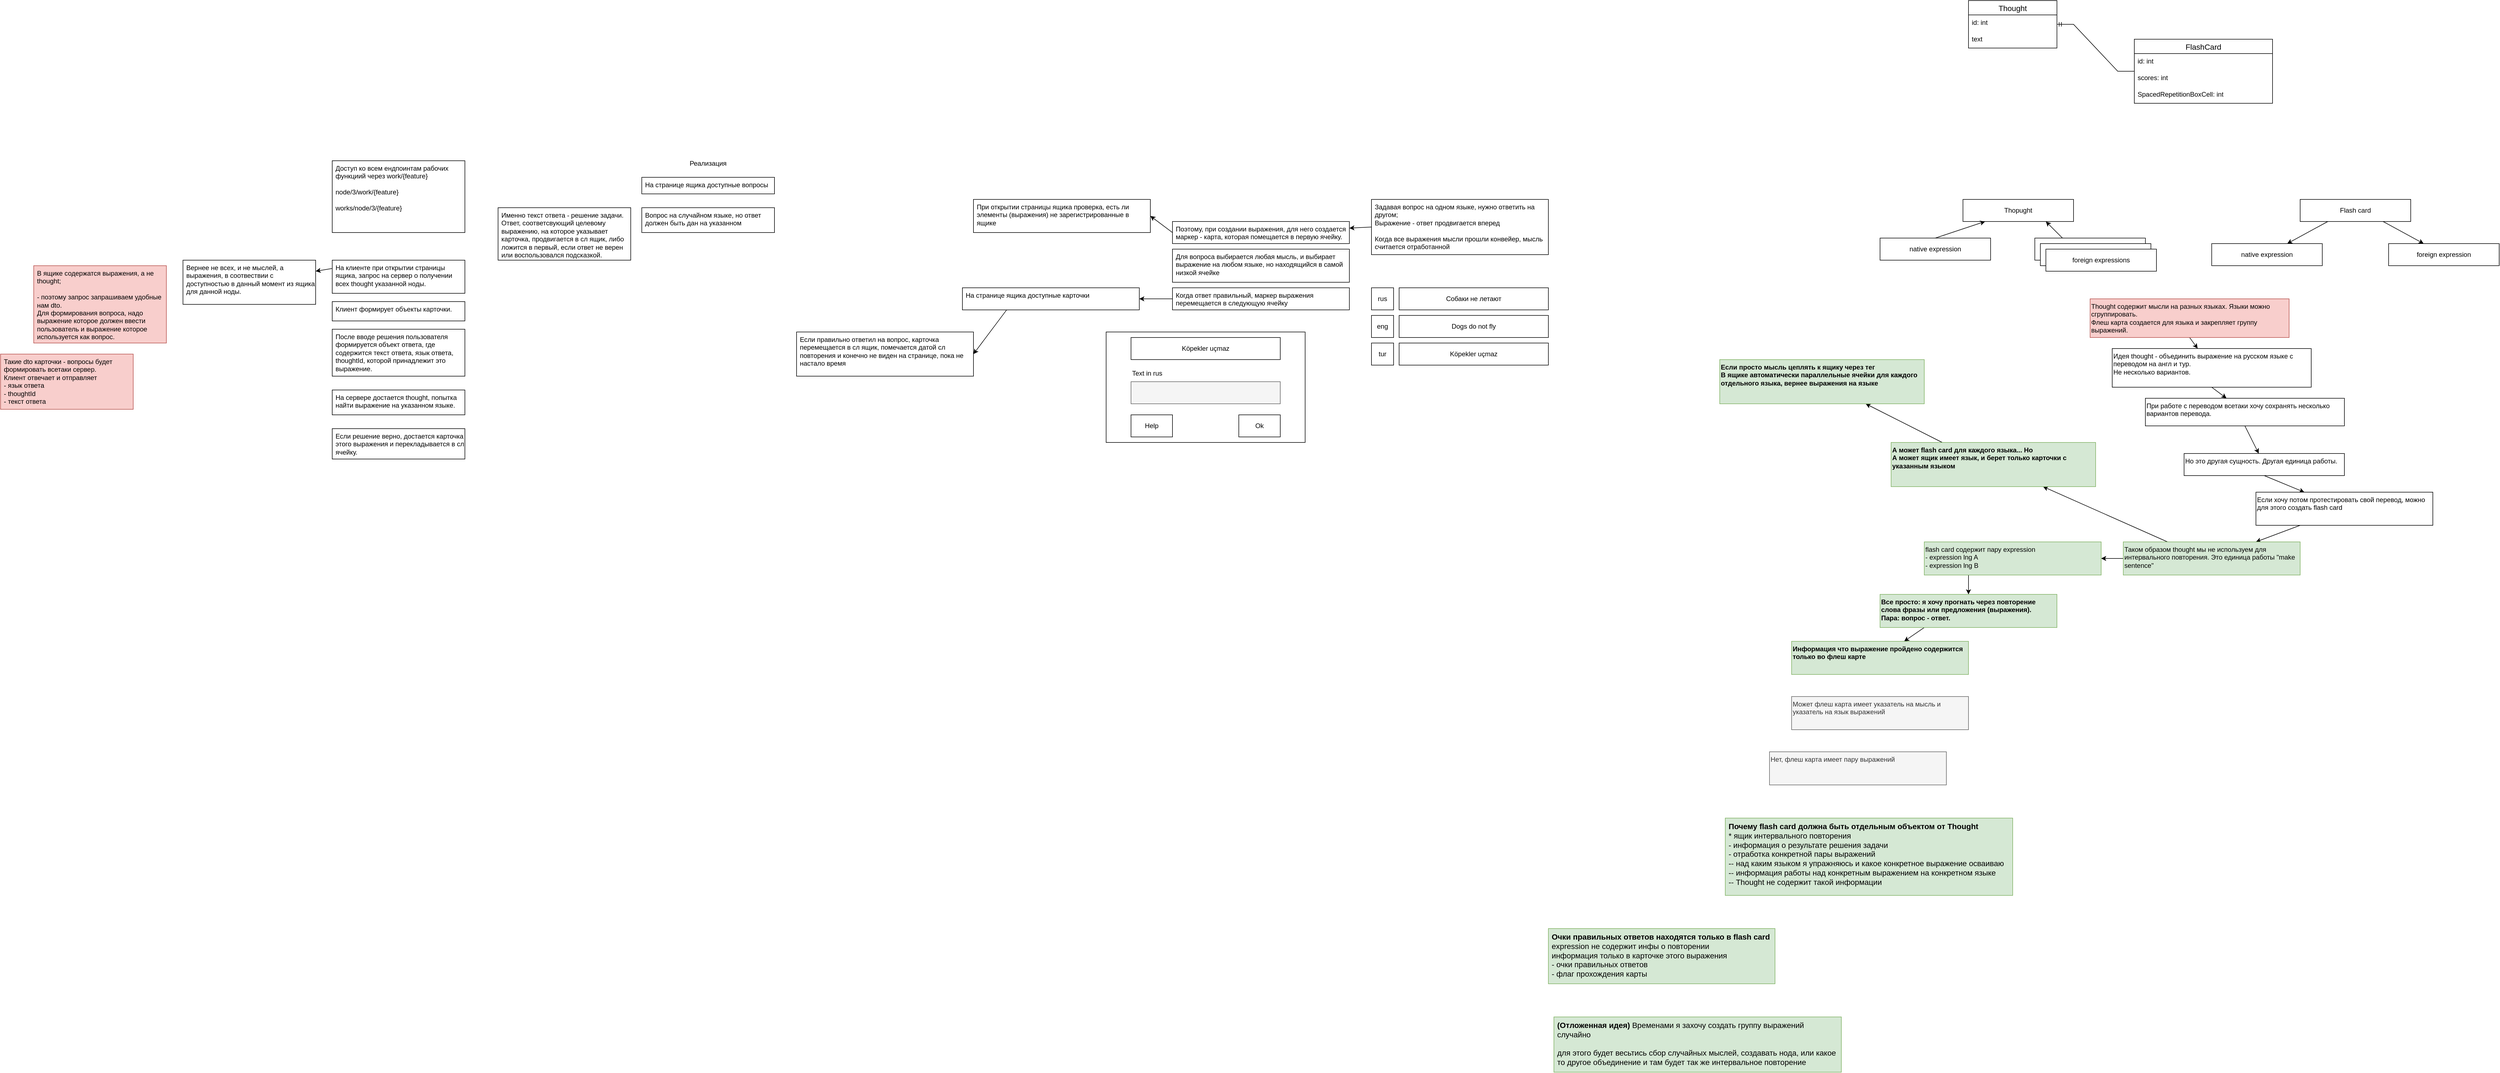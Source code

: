 <mxfile version="21.7.5" type="device" pages="3">
  <diagram name="Page-1" id="AVeU3xbpbOefrnCGKHZW">
    <mxGraphModel dx="6109" dy="1171" grid="1" gridSize="10" guides="1" tooltips="1" connect="1" arrows="1" fold="1" page="1" pageScale="1" pageWidth="850" pageHeight="1100" math="0" shadow="0">
      <root>
        <mxCell id="0" />
        <mxCell id="1" parent="0" />
        <mxCell id="39cnMh9TFcFPzEU5Ox_v-2" value="Thought" style="swimlane;fontStyle=0;childLayout=stackLayout;horizontal=1;startSize=26;horizontalStack=0;resizeParent=1;resizeParentMax=0;resizeLast=0;collapsible=1;marginBottom=0;align=center;fontSize=14;" parent="1" vertex="1">
          <mxGeometry x="80" y="200" width="160" height="86" as="geometry" />
        </mxCell>
        <mxCell id="39cnMh9TFcFPzEU5Ox_v-3" value="id: int" style="text;strokeColor=none;fillColor=none;spacingLeft=4;spacingRight=4;overflow=hidden;rotatable=0;points=[[0,0.5],[1,0.5]];portConstraint=eastwest;fontSize=12;whiteSpace=wrap;html=1;" parent="39cnMh9TFcFPzEU5Ox_v-2" vertex="1">
          <mxGeometry y="26" width="160" height="30" as="geometry" />
        </mxCell>
        <mxCell id="39cnMh9TFcFPzEU5Ox_v-4" value="text" style="text;strokeColor=none;fillColor=none;spacingLeft=4;spacingRight=4;overflow=hidden;rotatable=0;points=[[0,0.5],[1,0.5]];portConstraint=eastwest;fontSize=12;whiteSpace=wrap;html=1;" parent="39cnMh9TFcFPzEU5Ox_v-2" vertex="1">
          <mxGeometry y="56" width="160" height="30" as="geometry" />
        </mxCell>
        <mxCell id="-KmC373JPpKfOn7IseQx-1" value="FlashCard" style="swimlane;fontStyle=0;childLayout=stackLayout;horizontal=1;startSize=26;horizontalStack=0;resizeParent=1;resizeParentMax=0;resizeLast=0;collapsible=1;marginBottom=0;align=center;fontSize=14;" parent="1" vertex="1">
          <mxGeometry x="380" y="270" width="250" height="116" as="geometry" />
        </mxCell>
        <mxCell id="-KmC373JPpKfOn7IseQx-2" value="id: int" style="text;strokeColor=none;fillColor=none;spacingLeft=4;spacingRight=4;overflow=hidden;rotatable=0;points=[[0,0.5],[1,0.5]];portConstraint=eastwest;fontSize=12;whiteSpace=wrap;html=1;" parent="-KmC373JPpKfOn7IseQx-1" vertex="1">
          <mxGeometry y="26" width="250" height="30" as="geometry" />
        </mxCell>
        <mxCell id="-KmC373JPpKfOn7IseQx-3" value="scores: int" style="text;strokeColor=none;fillColor=none;spacingLeft=4;spacingRight=4;overflow=hidden;rotatable=0;points=[[0,0.5],[1,0.5]];portConstraint=eastwest;fontSize=12;whiteSpace=wrap;html=1;" parent="-KmC373JPpKfOn7IseQx-1" vertex="1">
          <mxGeometry y="56" width="250" height="30" as="geometry" />
        </mxCell>
        <mxCell id="-KmC373JPpKfOn7IseQx-4" value="SpacedRepetitionBoxCell: int" style="text;strokeColor=none;fillColor=none;spacingLeft=4;spacingRight=4;overflow=hidden;rotatable=0;points=[[0,0.5],[1,0.5]];portConstraint=eastwest;fontSize=12;whiteSpace=wrap;html=1;" parent="-KmC373JPpKfOn7IseQx-1" vertex="1">
          <mxGeometry y="86" width="250" height="30" as="geometry" />
        </mxCell>
        <mxCell id="-KmC373JPpKfOn7IseQx-5" value="" style="edgeStyle=entityRelationEdgeStyle;fontSize=12;html=1;endArrow=ERmandOne;rounded=0;" parent="1" source="-KmC373JPpKfOn7IseQx-1" target="39cnMh9TFcFPzEU5Ox_v-2" edge="1">
          <mxGeometry width="100" height="100" relative="1" as="geometry">
            <mxPoint x="330" y="470" as="sourcePoint" />
            <mxPoint x="430" y="370" as="targetPoint" />
          </mxGeometry>
        </mxCell>
        <mxCell id="jU1Kle7eXEpHHygMN8hs-1" value="Thopught" style="rounded=0;whiteSpace=wrap;html=1;" parent="1" vertex="1">
          <mxGeometry x="70" y="560" width="200" height="40" as="geometry" />
        </mxCell>
        <mxCell id="jU1Kle7eXEpHHygMN8hs-5" style="edgeStyle=none;rounded=0;orthogonalLoop=1;jettySize=auto;html=1;exitX=0.5;exitY=0;exitDx=0;exitDy=0;" parent="1" source="jU1Kle7eXEpHHygMN8hs-2" target="jU1Kle7eXEpHHygMN8hs-1" edge="1">
          <mxGeometry relative="1" as="geometry" />
        </mxCell>
        <mxCell id="jU1Kle7eXEpHHygMN8hs-2" value="native expression" style="rounded=0;whiteSpace=wrap;html=1;" parent="1" vertex="1">
          <mxGeometry x="-80" y="630" width="200" height="40" as="geometry" />
        </mxCell>
        <mxCell id="jU1Kle7eXEpHHygMN8hs-6" style="edgeStyle=none;rounded=0;orthogonalLoop=1;jettySize=auto;html=1;exitX=0.25;exitY=0;exitDx=0;exitDy=0;entryX=0.75;entryY=1;entryDx=0;entryDy=0;" parent="1" source="jU1Kle7eXEpHHygMN8hs-3" target="jU1Kle7eXEpHHygMN8hs-1" edge="1">
          <mxGeometry relative="1" as="geometry" />
        </mxCell>
        <mxCell id="jU1Kle7eXEpHHygMN8hs-3" value="foreign&amp;nbsp;expressions" style="rounded=0;whiteSpace=wrap;html=1;" parent="1" vertex="1">
          <mxGeometry x="200" y="630" width="200" height="40" as="geometry" />
        </mxCell>
        <mxCell id="jU1Kle7eXEpHHygMN8hs-7" value="foreign&amp;nbsp;expressions" style="rounded=0;whiteSpace=wrap;html=1;" parent="1" vertex="1">
          <mxGeometry x="210" y="640" width="200" height="40" as="geometry" />
        </mxCell>
        <mxCell id="jU1Kle7eXEpHHygMN8hs-8" value="foreign&amp;nbsp;expressions" style="rounded=0;whiteSpace=wrap;html=1;" parent="1" vertex="1">
          <mxGeometry x="220" y="650" width="200" height="40" as="geometry" />
        </mxCell>
        <mxCell id="jU1Kle7eXEpHHygMN8hs-12" style="edgeStyle=none;rounded=0;orthogonalLoop=1;jettySize=auto;html=1;exitX=0.25;exitY=1;exitDx=0;exitDy=0;" parent="1" source="jU1Kle7eXEpHHygMN8hs-9" target="jU1Kle7eXEpHHygMN8hs-10" edge="1">
          <mxGeometry relative="1" as="geometry" />
        </mxCell>
        <mxCell id="jU1Kle7eXEpHHygMN8hs-13" style="edgeStyle=none;rounded=0;orthogonalLoop=1;jettySize=auto;html=1;exitX=0.75;exitY=1;exitDx=0;exitDy=0;" parent="1" source="jU1Kle7eXEpHHygMN8hs-9" target="jU1Kle7eXEpHHygMN8hs-11" edge="1">
          <mxGeometry relative="1" as="geometry" />
        </mxCell>
        <mxCell id="jU1Kle7eXEpHHygMN8hs-9" value="Flash card" style="rounded=0;whiteSpace=wrap;html=1;" parent="1" vertex="1">
          <mxGeometry x="680" y="560" width="200" height="40" as="geometry" />
        </mxCell>
        <mxCell id="jU1Kle7eXEpHHygMN8hs-10" value="native expression" style="rounded=0;whiteSpace=wrap;html=1;" parent="1" vertex="1">
          <mxGeometry x="520" y="640" width="200" height="40" as="geometry" />
        </mxCell>
        <mxCell id="jU1Kle7eXEpHHygMN8hs-11" value="foreign expression" style="rounded=0;whiteSpace=wrap;html=1;" parent="1" vertex="1">
          <mxGeometry x="840" y="640" width="200" height="40" as="geometry" />
        </mxCell>
        <mxCell id="jU1Kle7eXEpHHygMN8hs-24" style="edgeStyle=none;rounded=0;orthogonalLoop=1;jettySize=auto;html=1;exitX=0.5;exitY=1;exitDx=0;exitDy=0;" parent="1" source="jU1Kle7eXEpHHygMN8hs-14" target="jU1Kle7eXEpHHygMN8hs-15" edge="1">
          <mxGeometry relative="1" as="geometry" />
        </mxCell>
        <mxCell id="jU1Kle7eXEpHHygMN8hs-14" value="Thought содержит мысли на разных языках. Языки можно сгруппировать.&lt;br&gt;Флеш карта создается для языка и закрепляет группу выражений." style="rounded=0;whiteSpace=wrap;html=1;align=left;verticalAlign=top;fillColor=#f8cecc;strokeColor=#b85450;" parent="1" vertex="1">
          <mxGeometry x="300" y="740" width="360" height="70" as="geometry" />
        </mxCell>
        <mxCell id="jU1Kle7eXEpHHygMN8hs-25" style="edgeStyle=none;rounded=0;orthogonalLoop=1;jettySize=auto;html=1;exitX=0.5;exitY=1;exitDx=0;exitDy=0;" parent="1" source="jU1Kle7eXEpHHygMN8hs-15" target="jU1Kle7eXEpHHygMN8hs-16" edge="1">
          <mxGeometry relative="1" as="geometry" />
        </mxCell>
        <mxCell id="jU1Kle7eXEpHHygMN8hs-15" value="Идея thought - объединить выражение на русском языке с переводом на англ и тур.&lt;br&gt;Не несколько вариантов." style="rounded=0;whiteSpace=wrap;html=1;align=left;verticalAlign=top;" parent="1" vertex="1">
          <mxGeometry x="340" y="830" width="360" height="70" as="geometry" />
        </mxCell>
        <mxCell id="jU1Kle7eXEpHHygMN8hs-26" style="edgeStyle=none;rounded=0;orthogonalLoop=1;jettySize=auto;html=1;exitX=0.5;exitY=1;exitDx=0;exitDy=0;" parent="1" source="jU1Kle7eXEpHHygMN8hs-16" target="jU1Kle7eXEpHHygMN8hs-17" edge="1">
          <mxGeometry relative="1" as="geometry" />
        </mxCell>
        <mxCell id="jU1Kle7eXEpHHygMN8hs-16" value="При работе с переводом всетаки хочу сохранять несколько вариантов перевода." style="rounded=0;whiteSpace=wrap;html=1;align=left;verticalAlign=top;" parent="1" vertex="1">
          <mxGeometry x="400" y="920" width="360" height="50" as="geometry" />
        </mxCell>
        <mxCell id="jU1Kle7eXEpHHygMN8hs-27" style="edgeStyle=none;rounded=0;orthogonalLoop=1;jettySize=auto;html=1;exitX=0.5;exitY=1;exitDx=0;exitDy=0;" parent="1" source="jU1Kle7eXEpHHygMN8hs-17" target="jU1Kle7eXEpHHygMN8hs-18" edge="1">
          <mxGeometry relative="1" as="geometry" />
        </mxCell>
        <mxCell id="jU1Kle7eXEpHHygMN8hs-17" value="Но это другая сущность. Другая единица работы." style="rounded=0;whiteSpace=wrap;html=1;align=left;verticalAlign=top;" parent="1" vertex="1">
          <mxGeometry x="470" y="1020" width="290" height="40" as="geometry" />
        </mxCell>
        <mxCell id="jU1Kle7eXEpHHygMN8hs-28" style="edgeStyle=none;rounded=0;orthogonalLoop=1;jettySize=auto;html=1;exitX=0.25;exitY=1;exitDx=0;exitDy=0;" parent="1" source="jU1Kle7eXEpHHygMN8hs-18" target="jU1Kle7eXEpHHygMN8hs-19" edge="1">
          <mxGeometry relative="1" as="geometry" />
        </mxCell>
        <mxCell id="jU1Kle7eXEpHHygMN8hs-18" value="Если хочу потом протестировать свой перевод, можно для этого создать flash card" style="rounded=0;whiteSpace=wrap;html=1;align=left;verticalAlign=top;" parent="1" vertex="1">
          <mxGeometry x="600" y="1090" width="320" height="60" as="geometry" />
        </mxCell>
        <mxCell id="jU1Kle7eXEpHHygMN8hs-34" style="edgeStyle=none;rounded=0;orthogonalLoop=1;jettySize=auto;html=1;exitX=0;exitY=0.5;exitDx=0;exitDy=0;" parent="1" source="jU1Kle7eXEpHHygMN8hs-19" target="jU1Kle7eXEpHHygMN8hs-33" edge="1">
          <mxGeometry relative="1" as="geometry" />
        </mxCell>
        <mxCell id="jU1Kle7eXEpHHygMN8hs-46" style="edgeStyle=none;rounded=0;orthogonalLoop=1;jettySize=auto;html=1;exitX=0.25;exitY=0;exitDx=0;exitDy=0;" parent="1" source="jU1Kle7eXEpHHygMN8hs-19" target="jU1Kle7eXEpHHygMN8hs-45" edge="1">
          <mxGeometry relative="1" as="geometry" />
        </mxCell>
        <mxCell id="jU1Kle7eXEpHHygMN8hs-19" value="Таком образом thought мы не используем для интервального повторения. Это единица работы &quot;make sentence&quot;" style="rounded=0;whiteSpace=wrap;html=1;align=left;verticalAlign=top;fillColor=#d5e8d4;strokeColor=#82b366;" parent="1" vertex="1">
          <mxGeometry x="360" y="1180" width="320" height="60" as="geometry" />
        </mxCell>
        <mxCell id="jU1Kle7eXEpHHygMN8hs-36" style="edgeStyle=none;rounded=0;orthogonalLoop=1;jettySize=auto;html=1;exitX=0.25;exitY=1;exitDx=0;exitDy=0;" parent="1" source="jU1Kle7eXEpHHygMN8hs-33" target="jU1Kle7eXEpHHygMN8hs-35" edge="1">
          <mxGeometry relative="1" as="geometry" />
        </mxCell>
        <mxCell id="jU1Kle7eXEpHHygMN8hs-33" value="flash card содержит пару expression&lt;br&gt;- expression lng A&lt;br&gt;- expression lng B" style="rounded=0;whiteSpace=wrap;html=1;align=left;verticalAlign=top;fillColor=#d5e8d4;strokeColor=#82b366;" parent="1" vertex="1">
          <mxGeometry y="1180" width="320" height="60" as="geometry" />
        </mxCell>
        <mxCell id="jU1Kle7eXEpHHygMN8hs-38" style="edgeStyle=none;rounded=0;orthogonalLoop=1;jettySize=auto;html=1;exitX=0.25;exitY=1;exitDx=0;exitDy=0;" parent="1" source="jU1Kle7eXEpHHygMN8hs-35" target="jU1Kle7eXEpHHygMN8hs-37" edge="1">
          <mxGeometry relative="1" as="geometry" />
        </mxCell>
        <mxCell id="jU1Kle7eXEpHHygMN8hs-35" value="Все просто: я хочу прогнать через повторение слова фразы или предложения (выражения).&lt;br&gt;Пара: вопрос - ответ." style="rounded=0;whiteSpace=wrap;html=1;align=left;verticalAlign=top;fillColor=#d5e8d4;strokeColor=#82b366;fontStyle=1" parent="1" vertex="1">
          <mxGeometry x="-80" y="1275" width="320" height="60" as="geometry" />
        </mxCell>
        <mxCell id="jU1Kle7eXEpHHygMN8hs-37" value="Информация что выражение пройдено содержится только во флеш карте" style="rounded=0;whiteSpace=wrap;html=1;align=left;verticalAlign=top;fillColor=#d5e8d4;strokeColor=#82b366;fontStyle=1" parent="1" vertex="1">
          <mxGeometry x="-240" y="1360" width="320" height="60" as="geometry" />
        </mxCell>
        <mxCell id="jU1Kle7eXEpHHygMN8hs-40" value="Может флеш карта имеет указатель на мысль и указатель на язык выражений" style="rounded=0;whiteSpace=wrap;html=1;align=left;verticalAlign=top;fontStyle=0;fillColor=#f5f5f5;fontColor=#333333;strokeColor=#666666;" parent="1" vertex="1">
          <mxGeometry x="-240" y="1460" width="320" height="60" as="geometry" />
        </mxCell>
        <mxCell id="jU1Kle7eXEpHHygMN8hs-41" value="Нет, флеш карта имеет пару выражений" style="rounded=0;whiteSpace=wrap;html=1;align=left;verticalAlign=top;fontStyle=0;fillColor=#f5f5f5;fontColor=#333333;strokeColor=#666666;" parent="1" vertex="1">
          <mxGeometry x="-280" y="1560" width="320" height="60" as="geometry" />
        </mxCell>
        <mxCell id="jU1Kle7eXEpHHygMN8hs-42" value="&lt;b&gt;Почему flash card должна быть отдельным объектом от Thought&lt;/b&gt;&lt;br&gt;* ящик интервального повторения&lt;br&gt;- информация о результате решения задачи&lt;br&gt;- отработка конкретной пары выражений&lt;br&gt;-- над каким языком я упражняюсь и какое конкретное выражение осваиваю&lt;br&gt;-- информация работы над конкретным выражением на конкретном языке&lt;br&gt;-- Thought не содержит такой информации" style="rounded=0;whiteSpace=wrap;html=1;align=left;verticalAlign=top;fontStyle=0;fillColor=#d5e8d4;strokeColor=#82b366;fontSize=14;spacingLeft=4;spacingRight=4;" parent="1" vertex="1">
          <mxGeometry x="-360" y="1680" width="520" height="140" as="geometry" />
        </mxCell>
        <mxCell id="jU1Kle7eXEpHHygMN8hs-43" value="&lt;b&gt;Очки правильных ответов находятся только в flash card&lt;/b&gt;&lt;br&gt;expression не содержит инфы о повторении&lt;br&gt;информация только в карточке этого выражения&lt;br&gt;- очки правильных ответов&lt;br&gt;- флаг прохождения карты" style="rounded=0;whiteSpace=wrap;html=1;align=left;verticalAlign=top;fontStyle=0;fillColor=#d5e8d4;strokeColor=#82b366;fontSize=14;spacingLeft=4;spacingRight=4;" parent="1" vertex="1">
          <mxGeometry x="-680" y="1880" width="410" height="100" as="geometry" />
        </mxCell>
        <mxCell id="jU1Kle7eXEpHHygMN8hs-44" value="&lt;b&gt;(Отложенная идея)&lt;/b&gt; Временами я захочу создать группу выражений случайно&lt;br&gt;&lt;br&gt;для этого будет весьтись сбор случайных мыслей, создавать нода, или какое то другое объединение и там будет так же интервальное повторение" style="rounded=0;whiteSpace=wrap;html=1;align=left;verticalAlign=top;fontStyle=0;fillColor=#d5e8d4;strokeColor=#82b366;fontSize=14;spacingLeft=4;spacingRight=4;" parent="1" vertex="1">
          <mxGeometry x="-670" y="2040" width="520" height="100" as="geometry" />
        </mxCell>
        <mxCell id="jU1Kle7eXEpHHygMN8hs-48" style="edgeStyle=none;rounded=0;orthogonalLoop=1;jettySize=auto;html=1;exitX=0.25;exitY=0;exitDx=0;exitDy=0;" parent="1" source="jU1Kle7eXEpHHygMN8hs-45" target="jU1Kle7eXEpHHygMN8hs-47" edge="1">
          <mxGeometry relative="1" as="geometry" />
        </mxCell>
        <mxCell id="jU1Kle7eXEpHHygMN8hs-45" value="А может flash card для каждого языка... Но&amp;nbsp;&lt;br&gt;А может ящик имеет язык, и берет только карточки с указанным языком" style="rounded=0;whiteSpace=wrap;html=1;align=left;verticalAlign=top;fillColor=#d5e8d4;strokeColor=#82b366;fontStyle=1" parent="1" vertex="1">
          <mxGeometry x="-60" y="1000" width="370" height="80" as="geometry" />
        </mxCell>
        <mxCell id="jU1Kle7eXEpHHygMN8hs-47" value="Если просто мысль цеплять к ящику через тег&lt;br&gt;В ящике автоматически параллельные ячейки для каждого отдельного языка, вернее выражения на языке" style="rounded=0;whiteSpace=wrap;html=1;align=left;verticalAlign=top;fillColor=#d5e8d4;strokeColor=#82b366;fontStyle=1" parent="1" vertex="1">
          <mxGeometry x="-370" y="850" width="370" height="80" as="geometry" />
        </mxCell>
        <mxCell id="jU1Kle7eXEpHHygMN8hs-49" value="Собаки не летают" style="rounded=0;whiteSpace=wrap;html=1;" parent="1" vertex="1">
          <mxGeometry x="-950" y="720" width="270" height="40" as="geometry" />
        </mxCell>
        <mxCell id="jU1Kle7eXEpHHygMN8hs-50" value="Dogs do not fly" style="rounded=0;whiteSpace=wrap;html=1;" parent="1" vertex="1">
          <mxGeometry x="-950" y="770" width="270" height="40" as="geometry" />
        </mxCell>
        <mxCell id="jU1Kle7eXEpHHygMN8hs-51" value="eng" style="rounded=0;whiteSpace=wrap;html=1;" parent="1" vertex="1">
          <mxGeometry x="-1000" y="770" width="40" height="40" as="geometry" />
        </mxCell>
        <mxCell id="jU1Kle7eXEpHHygMN8hs-52" value="Köpekler uçmaz" style="rounded=0;whiteSpace=wrap;html=1;" parent="1" vertex="1">
          <mxGeometry x="-950" y="820" width="270" height="40" as="geometry" />
        </mxCell>
        <mxCell id="jU1Kle7eXEpHHygMN8hs-53" value="tur" style="rounded=0;whiteSpace=wrap;html=1;" parent="1" vertex="1">
          <mxGeometry x="-1000" y="820" width="40" height="40" as="geometry" />
        </mxCell>
        <mxCell id="jU1Kle7eXEpHHygMN8hs-54" value="rus" style="rounded=0;whiteSpace=wrap;html=1;" parent="1" vertex="1">
          <mxGeometry x="-1000" y="720" width="40" height="40" as="geometry" />
        </mxCell>
        <mxCell id="jU1Kle7eXEpHHygMN8hs-67" style="edgeStyle=none;rounded=0;orthogonalLoop=1;jettySize=auto;html=1;exitX=0;exitY=0.5;exitDx=0;exitDy=0;" parent="1" source="jU1Kle7eXEpHHygMN8hs-55" target="jU1Kle7eXEpHHygMN8hs-56" edge="1">
          <mxGeometry relative="1" as="geometry" />
        </mxCell>
        <mxCell id="jU1Kle7eXEpHHygMN8hs-55" value="Задавая вопрос на одном языке, нужно ответить на другом;&lt;br&gt;Выражение - ответ продвигается вперед&lt;br&gt;&lt;br&gt;Когда все выражения мысли прошли конвейер, мысль считается отработанной" style="rounded=0;whiteSpace=wrap;html=1;align=left;verticalAlign=top;spacingLeft=4;" parent="1" vertex="1">
          <mxGeometry x="-1000" y="560" width="320" height="100" as="geometry" />
        </mxCell>
        <mxCell id="jU1Kle7eXEpHHygMN8hs-71" style="edgeStyle=none;rounded=0;orthogonalLoop=1;jettySize=auto;html=1;exitX=0;exitY=0.5;exitDx=0;exitDy=0;entryX=1;entryY=0.5;entryDx=0;entryDy=0;" parent="1" source="jU1Kle7eXEpHHygMN8hs-56" target="jU1Kle7eXEpHHygMN8hs-70" edge="1">
          <mxGeometry relative="1" as="geometry" />
        </mxCell>
        <mxCell id="jU1Kle7eXEpHHygMN8hs-56" value="Поэтому, при создании выражения, для него создается маркер - карта, которая помещается в первую ячейку." style="rounded=0;whiteSpace=wrap;html=1;align=left;verticalAlign=top;spacingLeft=4;" parent="1" vertex="1">
          <mxGeometry x="-1360" y="600" width="320" height="40" as="geometry" />
        </mxCell>
        <mxCell id="jU1Kle7eXEpHHygMN8hs-57" value="Для вопроса выбирается любая мысль, и выбирает выражение на любом языке, но находящийся в самой низкой ячейке" style="rounded=0;whiteSpace=wrap;html=1;align=left;verticalAlign=top;spacingLeft=4;" parent="1" vertex="1">
          <mxGeometry x="-1360" y="650" width="320" height="60" as="geometry" />
        </mxCell>
        <mxCell id="jU1Kle7eXEpHHygMN8hs-68" style="edgeStyle=none;rounded=0;orthogonalLoop=1;jettySize=auto;html=1;exitX=0;exitY=0.5;exitDx=0;exitDy=0;" parent="1" source="jU1Kle7eXEpHHygMN8hs-58" target="jU1Kle7eXEpHHygMN8hs-65" edge="1">
          <mxGeometry relative="1" as="geometry" />
        </mxCell>
        <mxCell id="jU1Kle7eXEpHHygMN8hs-58" value="Когда ответ правильный, маркер выражения перемещается в следующую ячейку" style="rounded=0;whiteSpace=wrap;html=1;align=left;verticalAlign=top;spacingLeft=4;" parent="1" vertex="1">
          <mxGeometry x="-1360" y="720" width="320" height="40" as="geometry" />
        </mxCell>
        <mxCell id="jU1Kle7eXEpHHygMN8hs-59" value="" style="rounded=0;whiteSpace=wrap;html=1;align=left;verticalAlign=top;spacingLeft=4;" parent="1" vertex="1">
          <mxGeometry x="-1480" y="800" width="360" height="200" as="geometry" />
        </mxCell>
        <mxCell id="jU1Kle7eXEpHHygMN8hs-60" value="Köpekler uçmaz" style="rounded=0;whiteSpace=wrap;html=1;" parent="1" vertex="1">
          <mxGeometry x="-1435" y="810" width="270" height="40" as="geometry" />
        </mxCell>
        <mxCell id="jU1Kle7eXEpHHygMN8hs-61" value="Text in rus" style="text;html=1;strokeColor=none;fillColor=none;align=left;verticalAlign=middle;whiteSpace=wrap;rounded=0;" parent="1" vertex="1">
          <mxGeometry x="-1435" y="860" width="265" height="30" as="geometry" />
        </mxCell>
        <mxCell id="jU1Kle7eXEpHHygMN8hs-62" value="" style="rounded=0;whiteSpace=wrap;html=1;fillColor=#f5f5f5;fontColor=#333333;strokeColor=#666666;" parent="1" vertex="1">
          <mxGeometry x="-1435" y="890" width="270" height="40" as="geometry" />
        </mxCell>
        <mxCell id="jU1Kle7eXEpHHygMN8hs-63" value="Help" style="rounded=0;whiteSpace=wrap;html=1;" parent="1" vertex="1">
          <mxGeometry x="-1435" y="950" width="75" height="40" as="geometry" />
        </mxCell>
        <mxCell id="jU1Kle7eXEpHHygMN8hs-64" value="Ok" style="rounded=0;whiteSpace=wrap;html=1;" parent="1" vertex="1">
          <mxGeometry x="-1240" y="950" width="75" height="40" as="geometry" />
        </mxCell>
        <mxCell id="jU1Kle7eXEpHHygMN8hs-69" style="edgeStyle=none;rounded=0;orthogonalLoop=1;jettySize=auto;html=1;exitX=0.25;exitY=1;exitDx=0;exitDy=0;entryX=1;entryY=0.5;entryDx=0;entryDy=0;" parent="1" source="jU1Kle7eXEpHHygMN8hs-65" target="jU1Kle7eXEpHHygMN8hs-66" edge="1">
          <mxGeometry relative="1" as="geometry" />
        </mxCell>
        <mxCell id="jU1Kle7eXEpHHygMN8hs-65" value="На странице ящика доступные карточки" style="rounded=0;whiteSpace=wrap;html=1;align=left;verticalAlign=top;spacingLeft=4;" parent="1" vertex="1">
          <mxGeometry x="-1740" y="720" width="320" height="40" as="geometry" />
        </mxCell>
        <mxCell id="jU1Kle7eXEpHHygMN8hs-66" value="Если правильно ответил на вопрос, карточка перемещается в сл ящик, помечается датой сл повторения и конечно не виден на странице, пока не настало время" style="rounded=0;whiteSpace=wrap;html=1;align=left;verticalAlign=top;spacingLeft=4;" parent="1" vertex="1">
          <mxGeometry x="-2040" y="800" width="320" height="80" as="geometry" />
        </mxCell>
        <mxCell id="jU1Kle7eXEpHHygMN8hs-70" value="При открытии страницы ящика проверка, есть ли элементы (выражения) не зарегистрированные в ящике" style="rounded=0;whiteSpace=wrap;html=1;align=left;verticalAlign=top;spacingLeft=4;spacingRight=4;spacingBottom=4;" parent="1" vertex="1">
          <mxGeometry x="-1720" y="560" width="320" height="60" as="geometry" />
        </mxCell>
        <mxCell id="ptHlfjkCanBGZvTcIWE--2" value="Реализация" style="text;html=1;strokeColor=none;fillColor=none;align=center;verticalAlign=middle;whiteSpace=wrap;rounded=0;" parent="1" vertex="1">
          <mxGeometry x="-2230" y="480" width="60" height="30" as="geometry" />
        </mxCell>
        <mxCell id="ptHlfjkCanBGZvTcIWE--4" value="На странице ящика доступные вопросы" style="rounded=0;whiteSpace=wrap;html=1;align=left;verticalAlign=top;spacingLeft=4;spacingTop=0;" parent="1" vertex="1">
          <mxGeometry x="-2320" y="520" width="240" height="30" as="geometry" />
        </mxCell>
        <mxCell id="ptHlfjkCanBGZvTcIWE--5" value="Вопрос на случайном языке, но ответ должен быть дан на указанном" style="rounded=0;whiteSpace=wrap;html=1;align=left;verticalAlign=top;spacingLeft=4;spacingTop=0;" parent="1" vertex="1">
          <mxGeometry x="-2320" y="575" width="240" height="45" as="geometry" />
        </mxCell>
        <mxCell id="ptHlfjkCanBGZvTcIWE--6" value="Именно текст ответа - решение задачи. Ответ, соответсвующий целевому выражению, на которое указывает карточка, продвигается в сл ящик, либо ложится в первый, если ответ не верен или воспользовался подсказкой." style="rounded=0;whiteSpace=wrap;html=1;align=left;verticalAlign=top;spacingLeft=4;spacingTop=0;" parent="1" vertex="1">
          <mxGeometry x="-2580" y="575" width="240" height="95" as="geometry" />
        </mxCell>
        <mxCell id="ptHlfjkCanBGZvTcIWE--14" style="edgeStyle=none;rounded=0;orthogonalLoop=1;jettySize=auto;html=1;exitX=0;exitY=0.25;exitDx=0;exitDy=0;" parent="1" source="ptHlfjkCanBGZvTcIWE--7" target="ptHlfjkCanBGZvTcIWE--12" edge="1">
          <mxGeometry relative="1" as="geometry" />
        </mxCell>
        <mxCell id="ptHlfjkCanBGZvTcIWE--7" value="На клиенте при открытии страницы ящика, запрос на сервер о получении всех thought указанной ноды." style="rounded=0;whiteSpace=wrap;html=1;align=left;verticalAlign=top;spacingLeft=4;spacingTop=0;" parent="1" vertex="1">
          <mxGeometry x="-2880" y="670" width="240" height="60" as="geometry" />
        </mxCell>
        <mxCell id="ptHlfjkCanBGZvTcIWE--8" value="Клиент формирует объекты карточки." style="rounded=0;whiteSpace=wrap;html=1;align=left;verticalAlign=top;spacingLeft=4;spacingTop=0;" parent="1" vertex="1">
          <mxGeometry x="-2880" y="745" width="240" height="35" as="geometry" />
        </mxCell>
        <mxCell id="ptHlfjkCanBGZvTcIWE--9" value="После вводе решения пользователя формируется объект ответа, где содержится текст ответа, язык ответа, thoughtId, которой принадлежит это выражение." style="rounded=0;whiteSpace=wrap;html=1;align=left;verticalAlign=top;spacingLeft=4;spacingTop=0;" parent="1" vertex="1">
          <mxGeometry x="-2880" y="795" width="240" height="85" as="geometry" />
        </mxCell>
        <mxCell id="ptHlfjkCanBGZvTcIWE--10" value="На сервере достается thought, попытка найти выражение на указанном языке." style="rounded=0;whiteSpace=wrap;html=1;align=left;verticalAlign=top;spacingLeft=4;spacingTop=0;" parent="1" vertex="1">
          <mxGeometry x="-2880" y="905" width="240" height="45" as="geometry" />
        </mxCell>
        <mxCell id="ptHlfjkCanBGZvTcIWE--11" value="Если решение верно, достается карточка этого выражения и перекладывается в сл ячейку." style="rounded=0;whiteSpace=wrap;html=1;align=left;verticalAlign=top;spacingLeft=4;spacingTop=0;" parent="1" vertex="1">
          <mxGeometry x="-2880" y="975" width="240" height="55" as="geometry" />
        </mxCell>
        <mxCell id="ptHlfjkCanBGZvTcIWE--12" value="Вернее не всех, и не мыслей, а выражения, в соотвествии с доступностью в данный момент из ящика для данной ноды." style="rounded=0;whiteSpace=wrap;html=1;align=left;verticalAlign=top;spacingLeft=4;spacingTop=0;" parent="1" vertex="1">
          <mxGeometry x="-3150" y="670" width="240" height="80" as="geometry" />
        </mxCell>
        <mxCell id="ptHlfjkCanBGZvTcIWE--15" value="Доступ ко всем ендпоинтам рабочих функциий через work/{feature}&lt;br&gt;&lt;br&gt;node/3/work/{feature}&lt;br&gt;&lt;br&gt;works/node/3/{feature}" style="rounded=0;whiteSpace=wrap;html=1;align=left;verticalAlign=top;spacingLeft=4;spacingTop=0;" parent="1" vertex="1">
          <mxGeometry x="-2880" y="490" width="240" height="130" as="geometry" />
        </mxCell>
        <mxCell id="ptHlfjkCanBGZvTcIWE--16" value="В ящике содержатся выражения, а не thought;&lt;br&gt;&lt;br&gt;- поэтому запрос запрашиваем удобные нам dto.&lt;br&gt;Для формирования вопроса, надо выражение которое должен ввести пользователь и выражение которое используется как вопрос." style="rounded=0;whiteSpace=wrap;html=1;align=left;verticalAlign=top;spacingLeft=4;spacingTop=0;fillColor=#f8cecc;strokeColor=#b85450;" parent="1" vertex="1">
          <mxGeometry x="-3420" y="680" width="240" height="140" as="geometry" />
        </mxCell>
        <mxCell id="ptHlfjkCanBGZvTcIWE--17" value="Такие dto карточки - вопросы будет формировать всетаки сервер.&lt;br&gt;Клиент отвечает и отправляет&lt;br&gt;- язык ответа&lt;br&gt;- thoughtId&lt;br&gt;- текст ответа" style="rounded=0;whiteSpace=wrap;html=1;align=left;verticalAlign=top;spacingLeft=4;spacingTop=0;fillColor=#f8cecc;strokeColor=#b85450;" parent="1" vertex="1">
          <mxGeometry x="-3480" y="840" width="240" height="100" as="geometry" />
        </mxCell>
      </root>
    </mxGraphModel>
  </diagram>
  <diagram id="rh22cC62JBoScADh-0mE" name="Page-2">
    <mxGraphModel dx="2381" dy="2065" grid="1" gridSize="10" guides="1" tooltips="1" connect="1" arrows="1" fold="1" page="1" pageScale="1" pageWidth="850" pageHeight="1100" math="0" shadow="0">
      <root>
        <mxCell id="0" />
        <mxCell id="1" parent="0" />
        <mxCell id="1r-fDEFgGR_ZaAU43TrO-2" value="Expression" style="swimlane;fontStyle=0;childLayout=stackLayout;horizontal=1;startSize=30;horizontalStack=0;resizeParent=1;resizeParentMax=0;resizeLast=0;collapsible=1;marginBottom=0;whiteSpace=wrap;html=1;" parent="1" vertex="1">
          <mxGeometry x="-420" y="50" width="140" height="120" as="geometry" />
        </mxCell>
        <mxCell id="1r-fDEFgGR_ZaAU43TrO-3" value="id" style="text;strokeColor=none;fillColor=none;align=left;verticalAlign=middle;spacingLeft=4;spacingRight=4;overflow=hidden;points=[[0,0.5],[1,0.5]];portConstraint=eastwest;rotatable=0;whiteSpace=wrap;html=1;" parent="1r-fDEFgGR_ZaAU43TrO-2" vertex="1">
          <mxGeometry y="30" width="140" height="30" as="geometry" />
        </mxCell>
        <mxCell id="1r-fDEFgGR_ZaAU43TrO-4" value="cardId" style="text;strokeColor=none;fillColor=none;align=left;verticalAlign=middle;spacingLeft=4;spacingRight=4;overflow=hidden;points=[[0,0.5],[1,0.5]];portConstraint=eastwest;rotatable=0;whiteSpace=wrap;html=1;" parent="1r-fDEFgGR_ZaAU43TrO-2" vertex="1">
          <mxGeometry y="60" width="140" height="30" as="geometry" />
        </mxCell>
        <mxCell id="1r-fDEFgGR_ZaAU43TrO-5" value="Card" style="text;strokeColor=none;fillColor=none;align=left;verticalAlign=middle;spacingLeft=4;spacingRight=4;overflow=hidden;points=[[0,0.5],[1,0.5]];portConstraint=eastwest;rotatable=0;whiteSpace=wrap;html=1;" parent="1r-fDEFgGR_ZaAU43TrO-2" vertex="1">
          <mxGeometry y="90" width="140" height="30" as="geometry" />
        </mxCell>
        <mxCell id="1r-fDEFgGR_ZaAU43TrO-6" value="Card" style="swimlane;fontStyle=0;childLayout=stackLayout;horizontal=1;startSize=30;horizontalStack=0;resizeParent=1;resizeParentMax=0;resizeLast=0;collapsible=1;marginBottom=0;whiteSpace=wrap;html=1;" parent="1" vertex="1">
          <mxGeometry x="-160" y="80" width="140" height="90" as="geometry" />
        </mxCell>
        <mxCell id="1r-fDEFgGR_ZaAU43TrO-7" value="id" style="text;strokeColor=none;fillColor=none;align=left;verticalAlign=middle;spacingLeft=4;spacingRight=4;overflow=hidden;points=[[0,0.5],[1,0.5]];portConstraint=eastwest;rotatable=0;whiteSpace=wrap;html=1;" parent="1r-fDEFgGR_ZaAU43TrO-6" vertex="1">
          <mxGeometry y="30" width="140" height="30" as="geometry" />
        </mxCell>
        <mxCell id="1r-fDEFgGR_ZaAU43TrO-8" value="expressionId" style="text;strokeColor=none;fillColor=none;align=left;verticalAlign=middle;spacingLeft=4;spacingRight=4;overflow=hidden;points=[[0,0.5],[1,0.5]];portConstraint=eastwest;rotatable=0;whiteSpace=wrap;html=1;" parent="1r-fDEFgGR_ZaAU43TrO-6" vertex="1">
          <mxGeometry y="60" width="140" height="30" as="geometry" />
        </mxCell>
        <mxCell id="1r-fDEFgGR_ZaAU43TrO-13" style="edgeStyle=orthogonalEdgeStyle;rounded=0;orthogonalLoop=1;jettySize=auto;html=1;exitX=1;exitY=0.5;exitDx=0;exitDy=0;" parent="1" source="1r-fDEFgGR_ZaAU43TrO-11" target="1r-fDEFgGR_ZaAU43TrO-12" edge="1">
          <mxGeometry relative="1" as="geometry" />
        </mxCell>
        <mxCell id="1r-fDEFgGR_ZaAU43TrO-11" value="Там где редактирование expressions, карточка не нужна" style="rounded=0;whiteSpace=wrap;html=1;" parent="1" vertex="1">
          <mxGeometry x="-440" y="-120" width="180" height="70" as="geometry" />
        </mxCell>
        <mxCell id="1r-fDEFgGR_ZaAU43TrO-15" style="edgeStyle=orthogonalEdgeStyle;rounded=0;orthogonalLoop=1;jettySize=auto;html=1;exitX=1;exitY=0.5;exitDx=0;exitDy=0;" parent="1" source="1r-fDEFgGR_ZaAU43TrO-12" target="1r-fDEFgGR_ZaAU43TrO-14" edge="1">
          <mxGeometry relative="1" as="geometry" />
        </mxCell>
        <mxCell id="1r-fDEFgGR_ZaAU43TrO-12" value="Вся информация о работе на странице ящика" style="rounded=0;whiteSpace=wrap;html=1;" parent="1" vertex="1">
          <mxGeometry x="-220" y="-120" width="180" height="70" as="geometry" />
        </mxCell>
        <mxCell id="1r-fDEFgGR_ZaAU43TrO-14" value="Карточка создается автоматически при создании expression" style="rounded=0;whiteSpace=wrap;html=1;" parent="1" vertex="1">
          <mxGeometry x="-10" y="-120" width="180" height="70" as="geometry" />
        </mxCell>
      </root>
    </mxGraphModel>
  </diagram>
  <diagram id="gbJ0_4RlDEo7iLyWMvq3" name="Page-3">
    <mxGraphModel dx="1301" dy="1920" grid="1" gridSize="10" guides="1" tooltips="1" connect="1" arrows="1" fold="1" page="1" pageScale="1" pageWidth="850" pageHeight="1100" math="0" shadow="0">
      <root>
        <mxCell id="0" />
        <mxCell id="1" parent="0" />
        <mxCell id="ZJUxJszntlJnjJcU_j-h-1" value="Язык вопросов" style="rounded=0;whiteSpace=wrap;html=1;" vertex="1" parent="1">
          <mxGeometry x="80" y="80" width="160" height="40" as="geometry" />
        </mxCell>
        <mxCell id="ZJUxJszntlJnjJcU_j-h-3" value="&lt;h1&gt;Язык вопросов&lt;/h1&gt;&lt;p style=&quot;font-size: 14px;&quot;&gt;Выводятся карточки, в списке вопросов которых есть вопрос на языке, указанном в пункте &quot;Язык вопросов&quot;&lt;/p&gt;&lt;p style=&quot;font-size: 14px;&quot;&gt;Это нужно для того, чтобы не печаталось две карты подряд одна на русском другая тут же на английском и видно ответ сразу.&lt;/p&gt;" style="text;html=1;strokeColor=none;fillColor=none;spacing=5;spacingTop=-20;whiteSpace=wrap;overflow=hidden;rounded=0;" vertex="1" parent="1">
          <mxGeometry x="40" y="-320" width="360" height="160" as="geometry" />
        </mxCell>
        <mxCell id="ZJUxJszntlJnjJcU_j-h-5" value="Карточка 1" style="rounded=0;whiteSpace=wrap;html=1;align=left;spacingLeft=4;" vertex="1" parent="1">
          <mxGeometry x="80" y="150" width="160" height="70" as="geometry" />
        </mxCell>
        <mxCell id="ZJUxJszntlJnjJcU_j-h-7" value="1" style="rounded=0;whiteSpace=wrap;html=1;" vertex="1" parent="1">
          <mxGeometry x="210" y="150" width="30" height="20" as="geometry" />
        </mxCell>
        <mxCell id="ZJUxJszntlJnjJcU_j-h-9" value="&lt;h1&gt;Язык ответов&lt;/h1&gt;&lt;p style=&quot;font-size: 14px;&quot;&gt;выводятся карты, ответ которых на указанном языке&lt;/p&gt;&lt;p style=&quot;font-size: 14px;&quot;&gt;при этом если в списке выражений есть альтернативные выражения на этом же языке, то они не используются&lt;/p&gt;" style="text;html=1;strokeColor=none;fillColor=none;spacing=5;spacingTop=-20;whiteSpace=wrap;overflow=hidden;rounded=0;" vertex="1" parent="1">
          <mxGeometry x="480" y="-320" width="360" height="160" as="geometry" />
        </mxCell>
        <mxCell id="ZJUxJszntlJnjJcU_j-h-10" value="Если выводить все доступные карточки, то будет видно все ответы" style="text;html=1;strokeColor=none;fillColor=none;align=center;verticalAlign=middle;whiteSpace=wrap;rounded=0;fontSize=16;" vertex="1" parent="1">
          <mxGeometry x="40" y="-520" width="220" height="100" as="geometry" />
        </mxCell>
      </root>
    </mxGraphModel>
  </diagram>
</mxfile>
